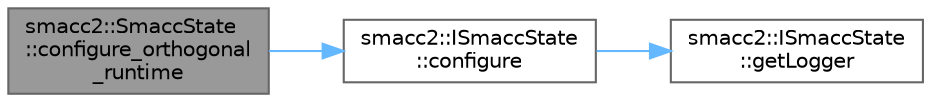 digraph "smacc2::SmaccState::configure_orthogonal_runtime"
{
 // LATEX_PDF_SIZE
  bgcolor="transparent";
  edge [fontname=Helvetica,fontsize=10,labelfontname=Helvetica,labelfontsize=10];
  node [fontname=Helvetica,fontsize=10,shape=box,height=0.2,width=0.4];
  rankdir="LR";
  Node1 [label="smacc2::SmaccState\l::configure_orthogonal\l_runtime",height=0.2,width=0.4,color="gray40", fillcolor="grey60", style="filled", fontcolor="black",tooltip=" "];
  Node1 -> Node2 [color="steelblue1",style="solid"];
  Node2 [label="smacc2::ISmaccState\l::configure",height=0.2,width=0.4,color="grey40", fillcolor="white", style="filled",URL="$classsmacc2_1_1ISmaccState.html#a4fb93a9c3933ad7a2755da758634d00d",tooltip=" "];
  Node2 -> Node3 [color="steelblue1",style="solid"];
  Node3 [label="smacc2::ISmaccState\l::getLogger",height=0.2,width=0.4,color="grey40", fillcolor="white", style="filled",URL="$classsmacc2_1_1ISmaccState.html#a197a2c11b2510484138af98b55761fc3",tooltip=" "];
}
